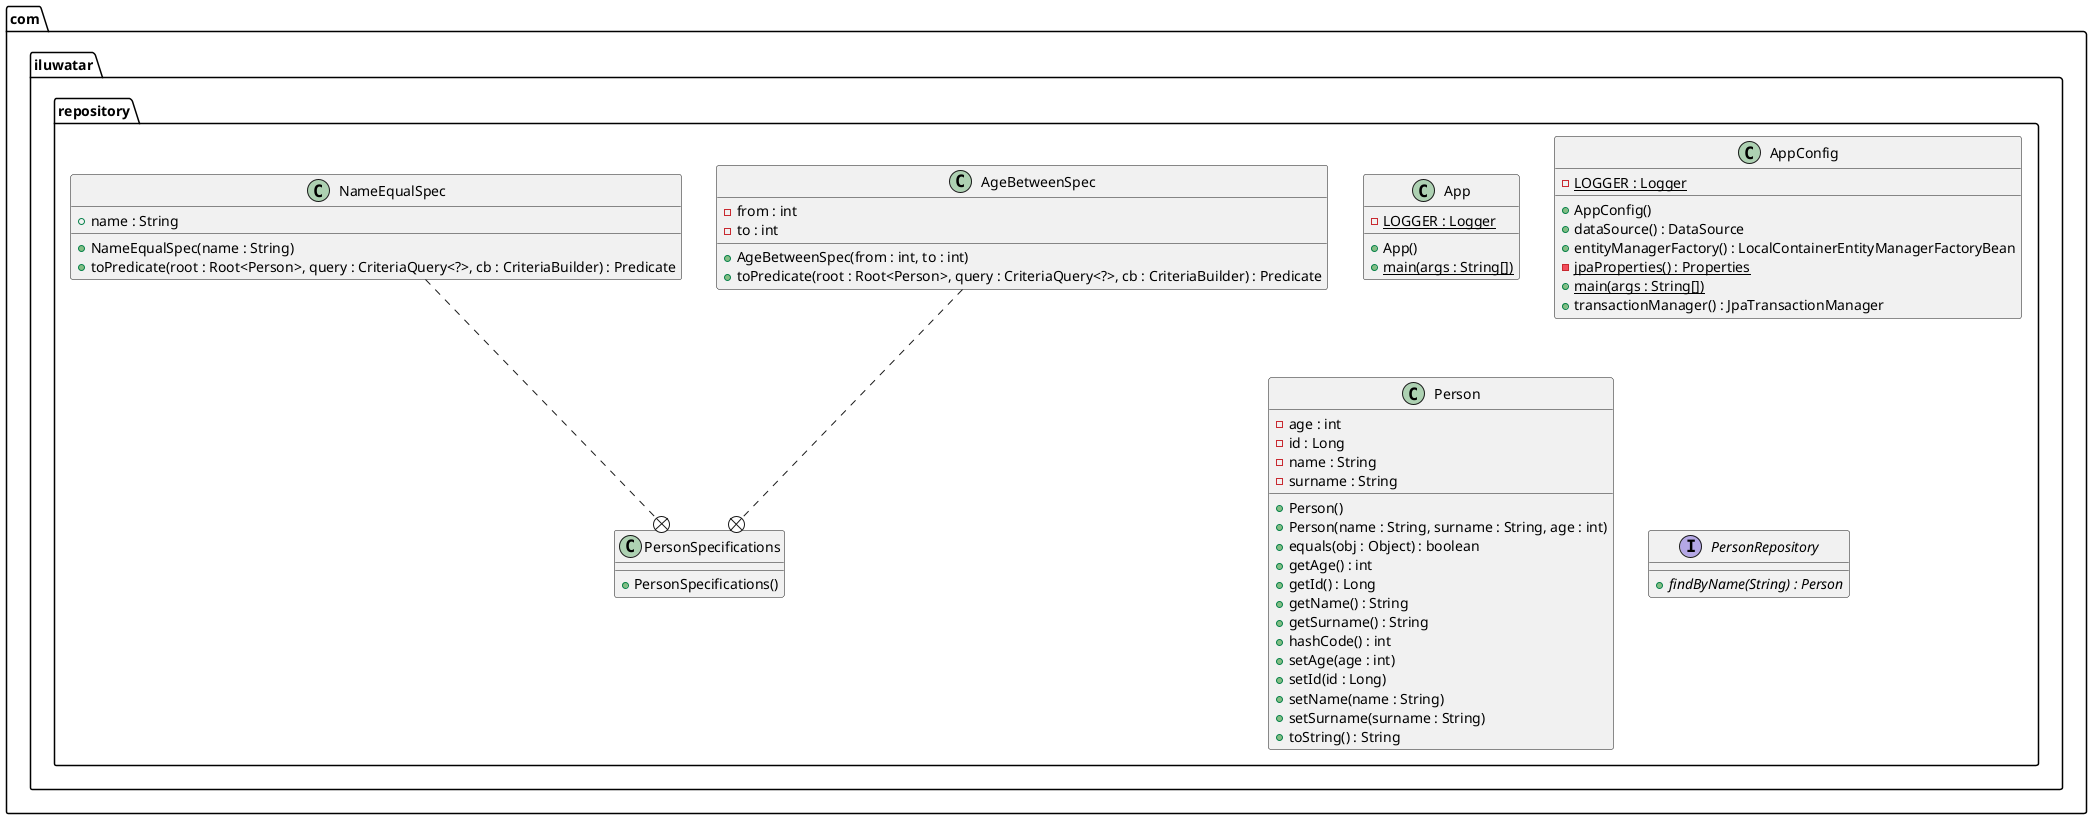 @startuml
package com.iluwatar.repository {
  class App {
    - LOGGER : Logger {static}
    + App()
    + main(args : String[]) {static}
  }
  class AppConfig {
    - LOGGER : Logger {static}
    + AppConfig()
    + dataSource() : DataSource
    + entityManagerFactory() : LocalContainerEntityManagerFactoryBean
    - jpaProperties() : Properties {static}
    + main(args : String[]) {static}
    + transactionManager() : JpaTransactionManager
  }
  class Person {
    - age : int
    - id : Long
    - name : String
    - surname : String
    + Person()
    + Person(name : String, surname : String, age : int)
    + equals(obj : Object) : boolean
    + getAge() : int
    + getId() : Long
    + getName() : String
    + getSurname() : String
    + hashCode() : int
    + setAge(age : int)
    + setId(id : Long)
    + setName(name : String)
    + setSurname(surname : String)
    + toString() : String
  }
  interface PersonRepository {
    + findByName(String) : Person {abstract}
  }
  class PersonSpecifications {
    + PersonSpecifications()
  }
  class AgeBetweenSpec {
    - from : int
    - to : int
    + AgeBetweenSpec(from : int, to : int)
    + toPredicate(root : Root<Person>, query : CriteriaQuery<?>, cb : CriteriaBuilder) : Predicate
  }
  class NameEqualSpec {
    + name : String
    + NameEqualSpec(name : String)
    + toPredicate(root : Root<Person>, query : CriteriaQuery<?>, cb : CriteriaBuilder) : Predicate
  }
}
NameEqualSpec ..+ PersonSpecifications
AgeBetweenSpec ..+ PersonSpecifications
@enduml